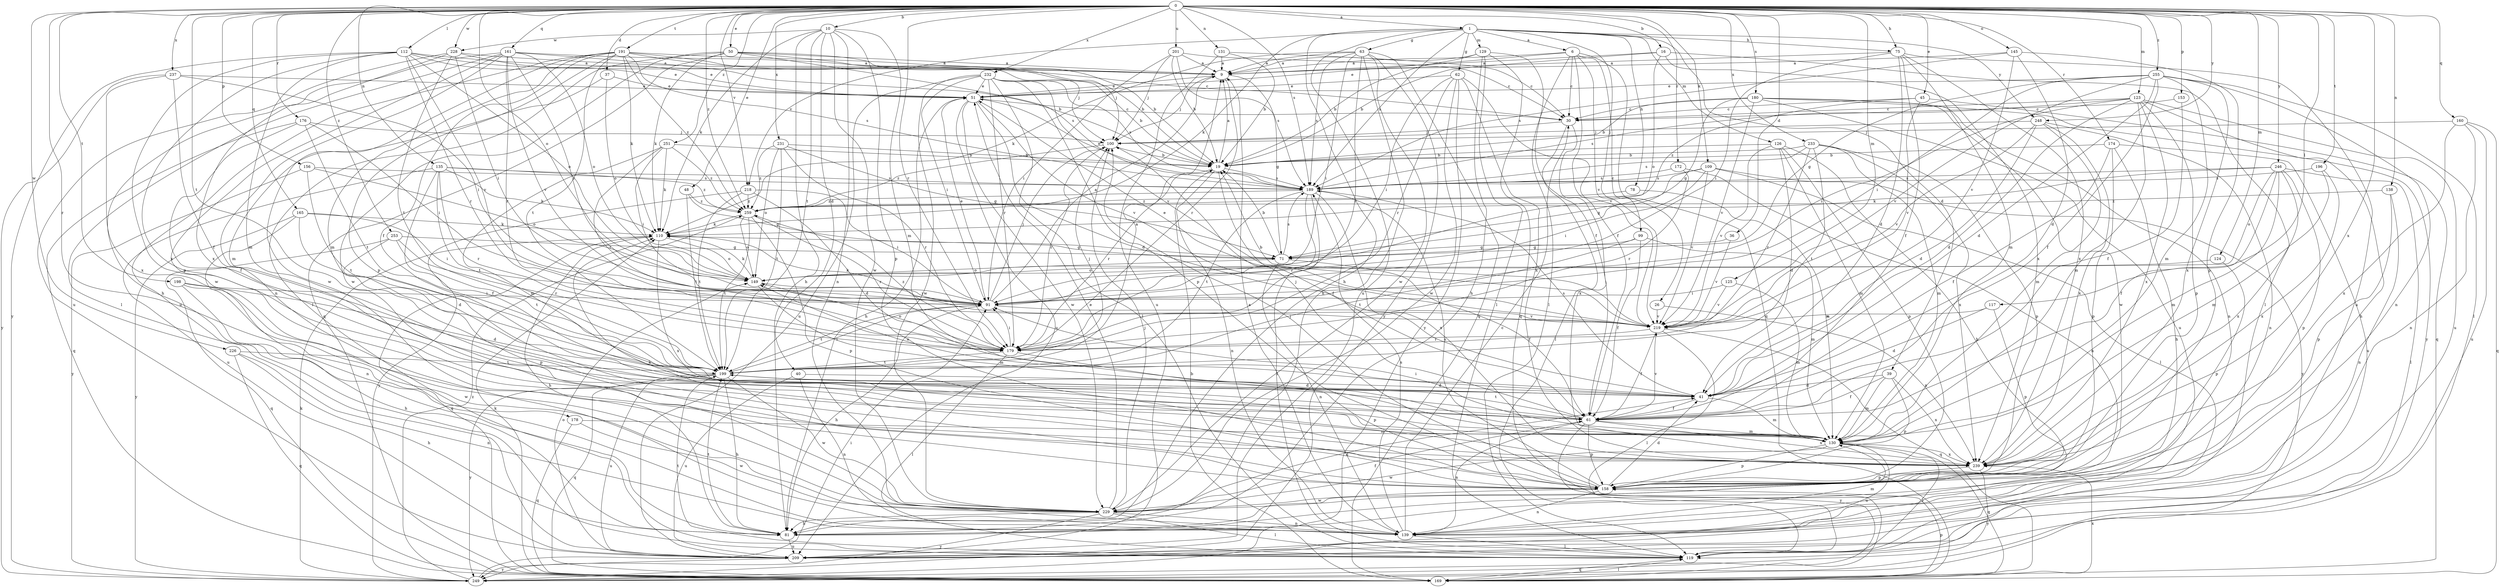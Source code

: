 strict digraph  {
0;
1;
6;
9;
10;
16;
19;
26;
30;
36;
37;
39;
40;
41;
45;
48;
50;
51;
61;
62;
63;
71;
75;
78;
81;
91;
99;
100;
109;
110;
112;
117;
119;
123;
124;
125;
126;
129;
130;
131;
135;
138;
139;
145;
149;
153;
156;
158;
160;
161;
165;
169;
172;
174;
176;
178;
179;
180;
189;
191;
196;
198;
199;
201;
209;
218;
219;
226;
228;
229;
231;
232;
233;
237;
239;
246;
248;
249;
251;
253;
255;
259;
0 -> 1  [label=a];
0 -> 10  [label=b];
0 -> 16  [label=b];
0 -> 36  [label=d];
0 -> 37  [label=d];
0 -> 45  [label=e];
0 -> 48  [label=e];
0 -> 50  [label=e];
0 -> 75  [label=h];
0 -> 109  [label=k];
0 -> 112  [label=l];
0 -> 117  [label=l];
0 -> 123  [label=m];
0 -> 124  [label=m];
0 -> 125  [label=m];
0 -> 131  [label=n];
0 -> 135  [label=n];
0 -> 138  [label=n];
0 -> 145  [label=o];
0 -> 149  [label=o];
0 -> 153  [label=p];
0 -> 156  [label=p];
0 -> 160  [label=q];
0 -> 161  [label=q];
0 -> 165  [label=q];
0 -> 172  [label=r];
0 -> 174  [label=r];
0 -> 176  [label=r];
0 -> 178  [label=r];
0 -> 179  [label=r];
0 -> 180  [label=s];
0 -> 189  [label=s];
0 -> 191  [label=t];
0 -> 196  [label=t];
0 -> 198  [label=t];
0 -> 199  [label=t];
0 -> 201  [label=u];
0 -> 218  [label=v];
0 -> 226  [label=w];
0 -> 228  [label=w];
0 -> 231  [label=x];
0 -> 232  [label=x];
0 -> 233  [label=x];
0 -> 237  [label=x];
0 -> 239  [label=x];
0 -> 246  [label=y];
0 -> 248  [label=y];
0 -> 251  [label=z];
0 -> 253  [label=z];
0 -> 255  [label=z];
0 -> 259  [label=z];
1 -> 6  [label=a];
1 -> 39  [label=d];
1 -> 62  [label=g];
1 -> 63  [label=g];
1 -> 75  [label=h];
1 -> 78  [label=h];
1 -> 81  [label=h];
1 -> 99  [label=j];
1 -> 110  [label=k];
1 -> 126  [label=m];
1 -> 129  [label=m];
1 -> 189  [label=s];
1 -> 209  [label=u];
1 -> 218  [label=v];
1 -> 248  [label=y];
6 -> 9  [label=a];
6 -> 26  [label=c];
6 -> 30  [label=c];
6 -> 51  [label=e];
6 -> 61  [label=f];
6 -> 119  [label=l];
6 -> 169  [label=q];
6 -> 219  [label=v];
9 -> 51  [label=e];
9 -> 71  [label=g];
9 -> 100  [label=j];
9 -> 179  [label=r];
10 -> 40  [label=d];
10 -> 81  [label=h];
10 -> 110  [label=k];
10 -> 130  [label=m];
10 -> 139  [label=n];
10 -> 158  [label=p];
10 -> 199  [label=t];
10 -> 228  [label=w];
10 -> 229  [label=w];
16 -> 9  [label=a];
16 -> 19  [label=b];
16 -> 119  [label=l];
16 -> 149  [label=o];
16 -> 239  [label=x];
19 -> 9  [label=a];
19 -> 61  [label=f];
19 -> 139  [label=n];
19 -> 179  [label=r];
19 -> 189  [label=s];
26 -> 219  [label=v];
26 -> 239  [label=x];
30 -> 100  [label=j];
30 -> 119  [label=l];
30 -> 239  [label=x];
36 -> 71  [label=g];
36 -> 219  [label=v];
37 -> 51  [label=e];
37 -> 130  [label=m];
37 -> 149  [label=o];
39 -> 41  [label=d];
39 -> 61  [label=f];
39 -> 130  [label=m];
39 -> 158  [label=p];
39 -> 239  [label=x];
40 -> 41  [label=d];
40 -> 139  [label=n];
40 -> 209  [label=u];
41 -> 61  [label=f];
41 -> 130  [label=m];
41 -> 149  [label=o];
41 -> 189  [label=s];
45 -> 30  [label=c];
45 -> 169  [label=q];
45 -> 219  [label=v];
45 -> 259  [label=z];
48 -> 71  [label=g];
48 -> 199  [label=t];
48 -> 259  [label=z];
50 -> 9  [label=a];
50 -> 19  [label=b];
50 -> 100  [label=j];
50 -> 110  [label=k];
50 -> 119  [label=l];
50 -> 169  [label=q];
50 -> 189  [label=s];
50 -> 229  [label=w];
51 -> 30  [label=c];
51 -> 41  [label=d];
51 -> 81  [label=h];
51 -> 209  [label=u];
51 -> 219  [label=v];
51 -> 229  [label=w];
61 -> 100  [label=j];
61 -> 130  [label=m];
61 -> 139  [label=n];
61 -> 158  [label=p];
61 -> 199  [label=t];
61 -> 219  [label=v];
61 -> 239  [label=x];
61 -> 249  [label=y];
62 -> 51  [label=e];
62 -> 91  [label=i];
62 -> 179  [label=r];
62 -> 219  [label=v];
62 -> 229  [label=w];
62 -> 239  [label=x];
62 -> 249  [label=y];
63 -> 9  [label=a];
63 -> 81  [label=h];
63 -> 91  [label=i];
63 -> 110  [label=k];
63 -> 169  [label=q];
63 -> 179  [label=r];
63 -> 189  [label=s];
63 -> 229  [label=w];
63 -> 249  [label=y];
71 -> 19  [label=b];
71 -> 61  [label=f];
71 -> 139  [label=n];
71 -> 149  [label=o];
71 -> 189  [label=s];
75 -> 9  [label=a];
75 -> 41  [label=d];
75 -> 61  [label=f];
75 -> 91  [label=i];
75 -> 130  [label=m];
75 -> 209  [label=u];
75 -> 239  [label=x];
78 -> 130  [label=m];
78 -> 259  [label=z];
81 -> 199  [label=t];
81 -> 209  [label=u];
91 -> 9  [label=a];
91 -> 51  [label=e];
91 -> 81  [label=h];
91 -> 100  [label=j];
91 -> 110  [label=k];
91 -> 199  [label=t];
91 -> 219  [label=v];
99 -> 61  [label=f];
99 -> 71  [label=g];
99 -> 130  [label=m];
99 -> 199  [label=t];
100 -> 19  [label=b];
100 -> 179  [label=r];
100 -> 259  [label=z];
109 -> 71  [label=g];
109 -> 91  [label=i];
109 -> 119  [label=l];
109 -> 189  [label=s];
109 -> 219  [label=v];
109 -> 249  [label=y];
110 -> 71  [label=g];
110 -> 81  [label=h];
110 -> 149  [label=o];
110 -> 169  [label=q];
110 -> 239  [label=x];
112 -> 9  [label=a];
112 -> 30  [label=c];
112 -> 51  [label=e];
112 -> 130  [label=m];
112 -> 149  [label=o];
112 -> 179  [label=r];
112 -> 219  [label=v];
112 -> 229  [label=w];
112 -> 239  [label=x];
112 -> 249  [label=y];
117 -> 41  [label=d];
117 -> 158  [label=p];
117 -> 219  [label=v];
119 -> 169  [label=q];
119 -> 199  [label=t];
123 -> 30  [label=c];
123 -> 41  [label=d];
123 -> 81  [label=h];
123 -> 91  [label=i];
123 -> 130  [label=m];
123 -> 158  [label=p];
123 -> 189  [label=s];
123 -> 209  [label=u];
123 -> 239  [label=x];
124 -> 149  [label=o];
124 -> 158  [label=p];
125 -> 91  [label=i];
125 -> 130  [label=m];
125 -> 219  [label=v];
126 -> 19  [label=b];
126 -> 41  [label=d];
126 -> 81  [label=h];
126 -> 130  [label=m];
126 -> 158  [label=p];
126 -> 219  [label=v];
129 -> 9  [label=a];
129 -> 19  [label=b];
129 -> 61  [label=f];
129 -> 81  [label=h];
129 -> 119  [label=l];
129 -> 169  [label=q];
130 -> 91  [label=i];
130 -> 119  [label=l];
130 -> 158  [label=p];
130 -> 169  [label=q];
130 -> 209  [label=u];
130 -> 229  [label=w];
130 -> 239  [label=x];
131 -> 9  [label=a];
131 -> 19  [label=b];
131 -> 30  [label=c];
131 -> 209  [label=u];
135 -> 61  [label=f];
135 -> 110  [label=k];
135 -> 179  [label=r];
135 -> 189  [label=s];
135 -> 199  [label=t];
135 -> 209  [label=u];
135 -> 259  [label=z];
138 -> 139  [label=n];
138 -> 158  [label=p];
138 -> 259  [label=z];
139 -> 9  [label=a];
139 -> 30  [label=c];
139 -> 119  [label=l];
139 -> 130  [label=m];
139 -> 189  [label=s];
145 -> 9  [label=a];
145 -> 41  [label=d];
145 -> 158  [label=p];
145 -> 189  [label=s];
145 -> 219  [label=v];
149 -> 91  [label=i];
149 -> 110  [label=k];
149 -> 130  [label=m];
153 -> 30  [label=c];
153 -> 61  [label=f];
156 -> 149  [label=o];
156 -> 189  [label=s];
156 -> 199  [label=t];
156 -> 249  [label=y];
158 -> 41  [label=d];
158 -> 100  [label=j];
158 -> 110  [label=k];
158 -> 139  [label=n];
158 -> 189  [label=s];
158 -> 229  [label=w];
160 -> 100  [label=j];
160 -> 139  [label=n];
160 -> 169  [label=q];
160 -> 209  [label=u];
160 -> 239  [label=x];
161 -> 9  [label=a];
161 -> 19  [label=b];
161 -> 81  [label=h];
161 -> 91  [label=i];
161 -> 119  [label=l];
161 -> 139  [label=n];
161 -> 149  [label=o];
161 -> 158  [label=p];
161 -> 179  [label=r];
161 -> 219  [label=v];
165 -> 41  [label=d];
165 -> 91  [label=i];
165 -> 110  [label=k];
165 -> 139  [label=n];
165 -> 249  [label=y];
169 -> 19  [label=b];
169 -> 110  [label=k];
169 -> 119  [label=l];
169 -> 158  [label=p];
169 -> 239  [label=x];
172 -> 139  [label=n];
172 -> 179  [label=r];
172 -> 189  [label=s];
174 -> 19  [label=b];
174 -> 61  [label=f];
174 -> 81  [label=h];
174 -> 158  [label=p];
174 -> 209  [label=u];
176 -> 61  [label=f];
176 -> 91  [label=i];
176 -> 100  [label=j];
176 -> 169  [label=q];
176 -> 199  [label=t];
178 -> 130  [label=m];
178 -> 169  [label=q];
178 -> 229  [label=w];
179 -> 91  [label=i];
179 -> 119  [label=l];
179 -> 149  [label=o];
179 -> 158  [label=p];
179 -> 199  [label=t];
179 -> 259  [label=z];
180 -> 19  [label=b];
180 -> 30  [label=c];
180 -> 71  [label=g];
180 -> 139  [label=n];
180 -> 209  [label=u];
180 -> 219  [label=v];
180 -> 229  [label=w];
180 -> 249  [label=y];
189 -> 51  [label=e];
189 -> 119  [label=l];
189 -> 179  [label=r];
189 -> 199  [label=t];
189 -> 239  [label=x];
189 -> 259  [label=z];
191 -> 9  [label=a];
191 -> 19  [label=b];
191 -> 61  [label=f];
191 -> 100  [label=j];
191 -> 110  [label=k];
191 -> 130  [label=m];
191 -> 158  [label=p];
191 -> 189  [label=s];
191 -> 199  [label=t];
191 -> 209  [label=u];
191 -> 229  [label=w];
191 -> 259  [label=z];
196 -> 130  [label=m];
196 -> 189  [label=s];
196 -> 239  [label=x];
198 -> 41  [label=d];
198 -> 81  [label=h];
198 -> 91  [label=i];
198 -> 229  [label=w];
199 -> 9  [label=a];
199 -> 41  [label=d];
199 -> 81  [label=h];
199 -> 91  [label=i];
199 -> 100  [label=j];
199 -> 169  [label=q];
199 -> 209  [label=u];
199 -> 229  [label=w];
199 -> 249  [label=y];
201 -> 9  [label=a];
201 -> 19  [label=b];
201 -> 30  [label=c];
201 -> 91  [label=i];
201 -> 100  [label=j];
201 -> 189  [label=s];
209 -> 149  [label=o];
209 -> 249  [label=y];
218 -> 41  [label=d];
218 -> 91  [label=i];
218 -> 199  [label=t];
218 -> 249  [label=y];
218 -> 259  [label=z];
219 -> 19  [label=b];
219 -> 51  [label=e];
219 -> 61  [label=f];
219 -> 119  [label=l];
219 -> 169  [label=q];
219 -> 179  [label=r];
226 -> 81  [label=h];
226 -> 139  [label=n];
226 -> 169  [label=q];
226 -> 199  [label=t];
228 -> 9  [label=a];
228 -> 51  [label=e];
228 -> 91  [label=i];
228 -> 199  [label=t];
228 -> 209  [label=u];
228 -> 239  [label=x];
229 -> 41  [label=d];
229 -> 51  [label=e];
229 -> 61  [label=f];
229 -> 81  [label=h];
229 -> 100  [label=j];
229 -> 119  [label=l];
229 -> 139  [label=n];
229 -> 249  [label=y];
231 -> 19  [label=b];
231 -> 71  [label=g];
231 -> 149  [label=o];
231 -> 179  [label=r];
231 -> 199  [label=t];
231 -> 259  [label=z];
232 -> 19  [label=b];
232 -> 51  [label=e];
232 -> 91  [label=i];
232 -> 119  [label=l];
232 -> 158  [label=p];
232 -> 179  [label=r];
232 -> 189  [label=s];
232 -> 209  [label=u];
232 -> 219  [label=v];
232 -> 229  [label=w];
233 -> 19  [label=b];
233 -> 130  [label=m];
233 -> 158  [label=p];
233 -> 179  [label=r];
233 -> 189  [label=s];
233 -> 199  [label=t];
233 -> 239  [label=x];
237 -> 51  [label=e];
237 -> 61  [label=f];
237 -> 91  [label=i];
237 -> 239  [label=x];
237 -> 249  [label=y];
239 -> 158  [label=p];
239 -> 249  [label=y];
246 -> 61  [label=f];
246 -> 110  [label=k];
246 -> 119  [label=l];
246 -> 130  [label=m];
246 -> 149  [label=o];
246 -> 158  [label=p];
246 -> 189  [label=s];
246 -> 239  [label=x];
248 -> 41  [label=d];
248 -> 100  [label=j];
248 -> 130  [label=m];
248 -> 139  [label=n];
248 -> 219  [label=v];
248 -> 239  [label=x];
249 -> 91  [label=i];
249 -> 110  [label=k];
249 -> 259  [label=z];
251 -> 19  [label=b];
251 -> 91  [label=i];
251 -> 110  [label=k];
251 -> 130  [label=m];
251 -> 179  [label=r];
251 -> 259  [label=z];
253 -> 71  [label=g];
253 -> 158  [label=p];
253 -> 169  [label=q];
253 -> 179  [label=r];
253 -> 199  [label=t];
255 -> 41  [label=d];
255 -> 51  [label=e];
255 -> 61  [label=f];
255 -> 71  [label=g];
255 -> 91  [label=i];
255 -> 119  [label=l];
255 -> 130  [label=m];
255 -> 139  [label=n];
255 -> 219  [label=v];
255 -> 239  [label=x];
259 -> 110  [label=k];
259 -> 149  [label=o];
259 -> 158  [label=p];
259 -> 179  [label=r];
259 -> 199  [label=t];
}
